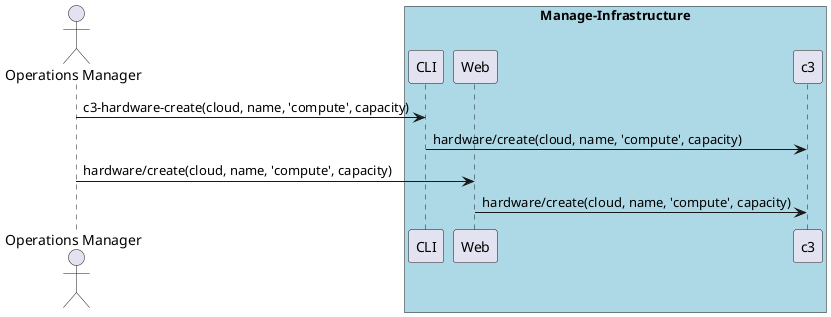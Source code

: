 @startuml
Actor "Operations Manager" as A

box "Manage-Infrastructure" #lightblue
participant CLI as CLI
participant Web as Web
participant "c3" as S
A -> CLI : c3-hardware-create(cloud, name, 'compute', capacity)
CLI -> S : hardware/create(cloud, name, 'compute', capacity)
A -> Web : hardware/create(cloud, name, 'compute', capacity)
Web -> S : hardware/create(cloud, name, 'compute', capacity)
end box

@enduml
